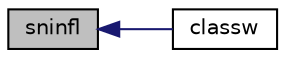 digraph "sninfl"
{
 // INTERACTIVE_SVG=YES
  edge [fontname="Helvetica",fontsize="10",labelfontname="Helvetica",labelfontsize="10"];
  node [fontname="Helvetica",fontsize="10",shape=record];
  rankdir="LR";
  Node1 [label="sninfl",height=0.2,width=0.4,color="black", fillcolor="grey75", style="filled", fontcolor="black"];
  Node1 -> Node2 [dir="back",color="midnightblue",fontsize="10",style="solid",fontname="Helvetica"];
  Node2 [label="classw",height=0.2,width=0.4,color="black", fillcolor="white", style="filled",URL="$CLASSW_8f.html#aac1827011ed2ca61bd0274e83d1f80ad"];
}
